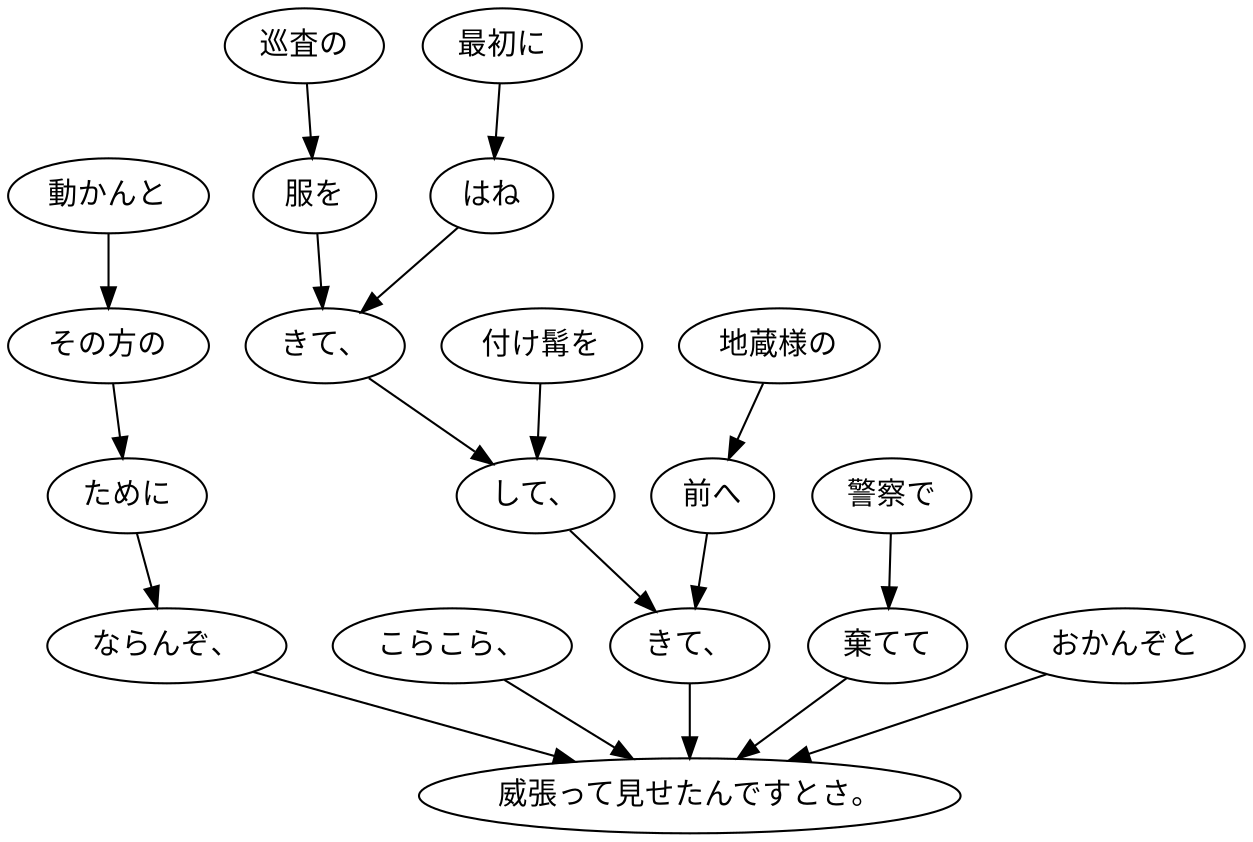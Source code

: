 digraph graph6856 {
	node0 [label="最初に"];
	node1 [label="はね"];
	node2 [label="巡査の"];
	node3 [label="服を"];
	node4 [label="きて、"];
	node5 [label="付け髯を"];
	node6 [label="して、"];
	node7 [label="地蔵様の"];
	node8 [label="前へ"];
	node9 [label="きて、"];
	node10 [label="こらこら、"];
	node11 [label="動かんと"];
	node12 [label="その方の"];
	node13 [label="ために"];
	node14 [label="ならんぞ、"];
	node15 [label="警察で"];
	node16 [label="棄てて"];
	node17 [label="おかんぞと"];
	node18 [label="威張って見せたんですとさ。"];
	node0 -> node1;
	node1 -> node4;
	node2 -> node3;
	node3 -> node4;
	node4 -> node6;
	node5 -> node6;
	node6 -> node9;
	node7 -> node8;
	node8 -> node9;
	node9 -> node18;
	node10 -> node18;
	node11 -> node12;
	node12 -> node13;
	node13 -> node14;
	node14 -> node18;
	node15 -> node16;
	node16 -> node18;
	node17 -> node18;
}
